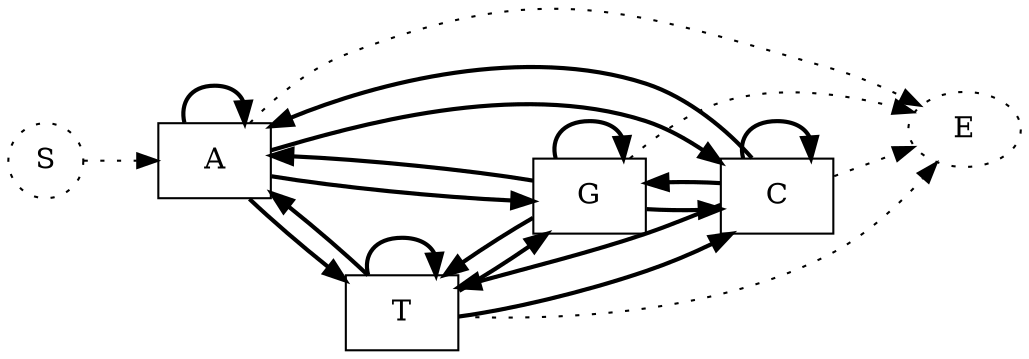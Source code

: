 digraph G {
rankdir=LR;
 0 -> 1 [style=dotted;];
 1 -> 3 [style=bold;];
 1 -> 2 [style=bold;];
 1 -> 4 [style=bold;];
 1 -> 1 [style=bold;];
 1 -> 13 [style=dotted;];
 2 -> 2 [style=bold;];
 2 -> 4 [style=bold;];
 2 -> 1 [style=bold;];
 2 -> 3 [style=bold;];
 2 -> 13 [style=dotted;];
 3 -> 4 [style=bold;];
 3 -> 1 [style=bold;];
 3 -> 3 [style=bold;];
 3 -> 2 [style=bold;];
 3 -> 13 [style=dotted;];
 4 -> 1 [style=bold;];
 4 -> 3 [style=bold;];
 4 -> 2 [style=bold;];
 4 -> 4 [style=bold;];
 4 -> 13 [style=dotted;];
 0 [shape=circle;style=dotted;label="S"];
 1 [shape=rect;label="A"];
 2 [shape=rect;label="G"];
 3 [shape=rect;label="T"];
 4 [shape=rect;label="C"];
 13 [style=dotted;label="E"];
}
